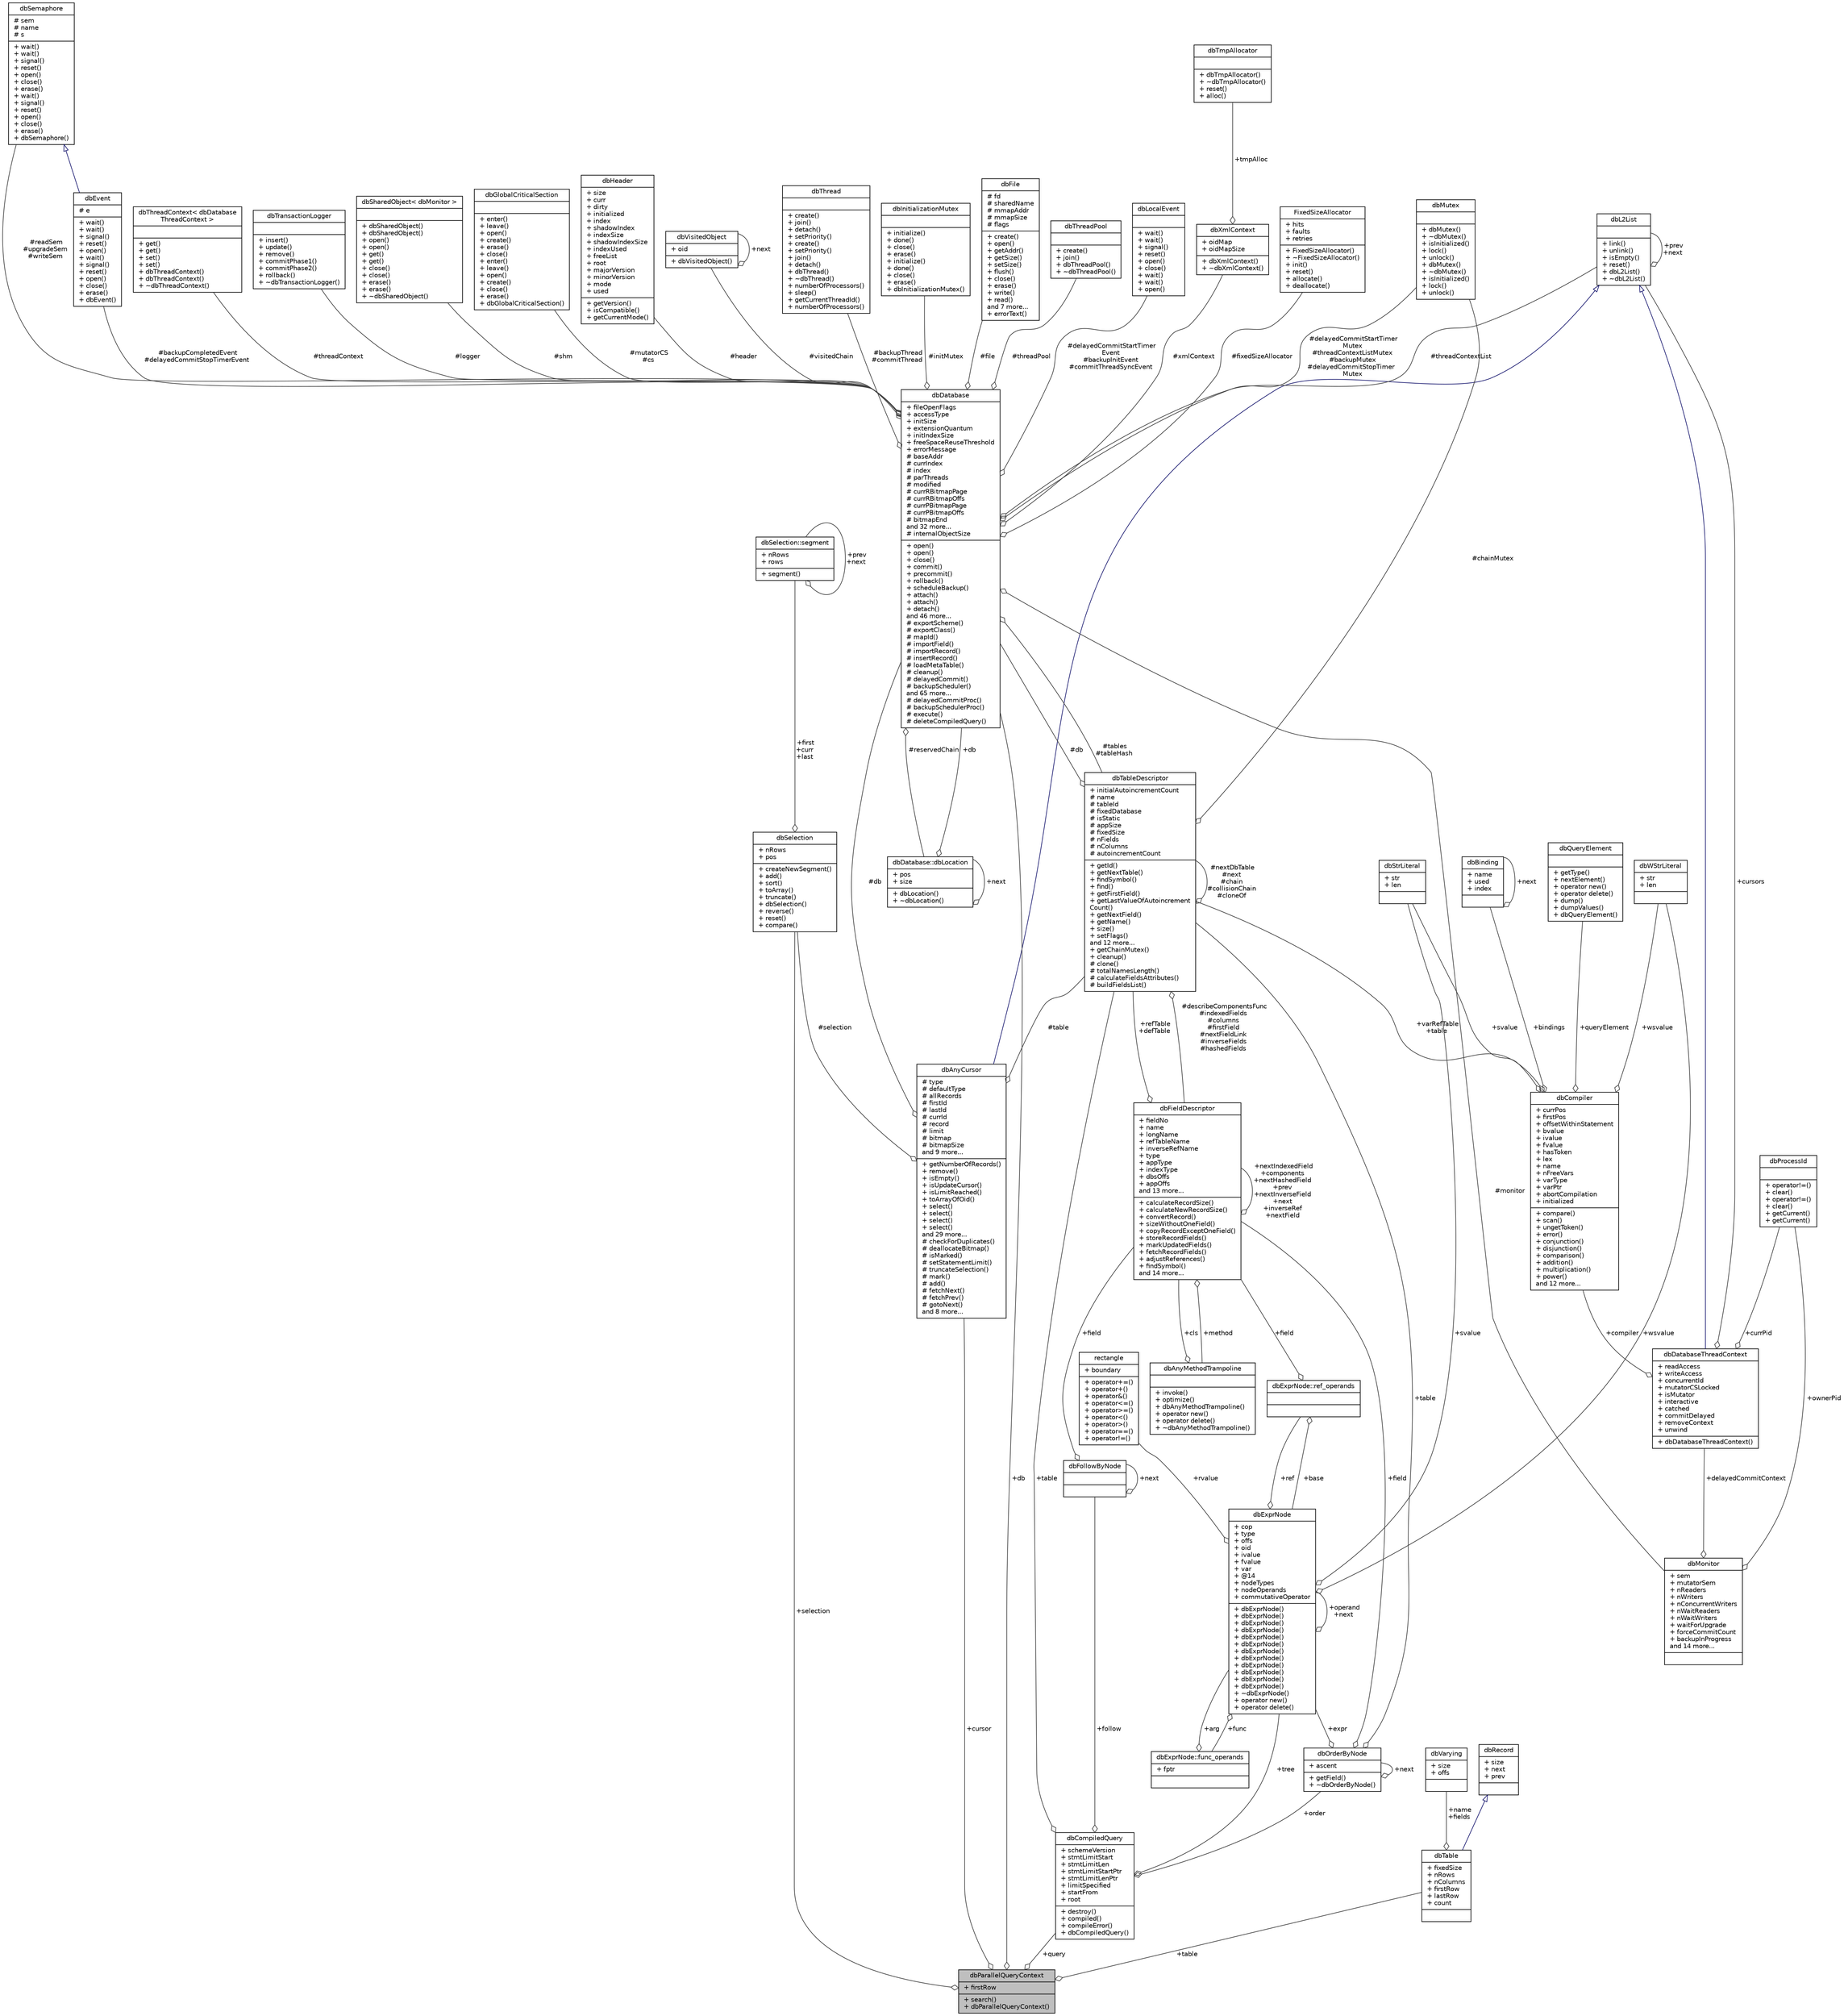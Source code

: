 digraph "dbParallelQueryContext"
{
 // INTERACTIVE_SVG=YES
 // LATEX_PDF_SIZE
  edge [fontname="Helvetica",fontsize="10",labelfontname="Helvetica",labelfontsize="10"];
  node [fontname="Helvetica",fontsize="10",shape=record];
  Node1 [label="{dbParallelQueryContext\n|+ firstRow\l|+ search()\l+ dbParallelQueryContext()\l}",height=0.2,width=0.4,color="black", fillcolor="grey75", style="filled", fontcolor="black",tooltip=" "];
  Node2 -> Node1 [color="grey25",fontsize="10",style="solid",label=" +selection" ,arrowhead="odiamond"];
  Node2 [label="{dbSelection\n|+ nRows\l+ pos\l|+ createNewSegment()\l+ add()\l+ sort()\l+ toArray()\l+ truncate()\l+ dbSelection()\l+ reverse()\l+ reset()\l+ compare()\l}",height=0.2,width=0.4,color="black", fillcolor="white", style="filled",URL="$classdbSelection.html",tooltip=" "];
  Node3 -> Node2 [color="grey25",fontsize="10",style="solid",label=" +first\n+curr\n+last" ,arrowhead="odiamond"];
  Node3 [label="{dbSelection::segment\n|+ nRows\l+ rows\l|+ segment()\l}",height=0.2,width=0.4,color="black", fillcolor="white", style="filled",URL="$classdbSelection_1_1segment.html",tooltip=" "];
  Node3 -> Node3 [color="grey25",fontsize="10",style="solid",label=" +prev\n+next" ,arrowhead="odiamond"];
  Node4 -> Node1 [color="grey25",fontsize="10",style="solid",label=" +cursor" ,arrowhead="odiamond"];
  Node4 [label="{dbAnyCursor\n|# type\l# defaultType\l# allRecords\l# firstId\l# lastId\l# currId\l# record\l# limit\l# bitmap\l# bitmapSize\land 9 more...\l|+ getNumberOfRecords()\l+ remove()\l+ isEmpty()\l+ isUpdateCursor()\l+ isLimitReached()\l+ toArrayOfOid()\l+ select()\l+ select()\l+ select()\l+ select()\land 29 more...\l# checkForDuplicates()\l# deallocateBitmap()\l# isMarked()\l# setStatementLimit()\l# truncateSelection()\l# mark()\l# add()\l# fetchNext()\l# fetchPrev()\l# gotoNext()\land 8 more...\l}",height=0.2,width=0.4,color="black", fillcolor="white", style="filled",URL="$classdbAnyCursor.html",tooltip=" "];
  Node5 -> Node4 [dir="back",color="midnightblue",fontsize="10",style="solid",arrowtail="onormal"];
  Node5 [label="{dbL2List\n||+ link()\l+ unlink()\l+ isEmpty()\l+ reset()\l+ dbL2List()\l+ ~dbL2List()\l}",height=0.2,width=0.4,color="black", fillcolor="white", style="filled",URL="$classdbL2List.html",tooltip=" "];
  Node5 -> Node5 [color="grey25",fontsize="10",style="solid",label=" +prev\n+next" ,arrowhead="odiamond"];
  Node2 -> Node4 [color="grey25",fontsize="10",style="solid",label=" #selection" ,arrowhead="odiamond"];
  Node6 -> Node4 [color="grey25",fontsize="10",style="solid",label=" #table" ,arrowhead="odiamond"];
  Node6 [label="{dbTableDescriptor\n|+ initialAutoincrementCount\l# name\l# tableId\l# fixedDatabase\l# isStatic\l# appSize\l# fixedSize\l# nFields\l# nColumns\l# autoincrementCount\l|+ getId()\l+ getNextTable()\l+ findSymbol()\l+ find()\l+ getFirstField()\l+ getLastValueOfAutoincrement\lCount()\l+ getNextField()\l+ getName()\l+ size()\l+ setFlags()\land 12 more...\l+ getChainMutex()\l+ cleanup()\l# clone()\l# totalNamesLength()\l# calculateFieldsAttributes()\l# buildFieldsList()\l}",height=0.2,width=0.4,color="black", fillcolor="white", style="filled",URL="$classdbTableDescriptor.html",tooltip=" "];
  Node7 -> Node6 [color="grey25",fontsize="10",style="solid",label=" #chainMutex" ,arrowhead="odiamond"];
  Node7 [label="{dbMutex\n||+ dbMutex()\l+ ~dbMutex()\l+ isInitialized()\l+ lock()\l+ unlock()\l+ dbMutex()\l+ ~dbMutex()\l+ isInitialized()\l+ lock()\l+ unlock()\l}",height=0.2,width=0.4,color="black", fillcolor="white", style="filled",URL="$classdbMutex.html",tooltip=" "];
  Node6 -> Node6 [color="grey25",fontsize="10",style="solid",label=" #nextDbTable\n#next\n#chain\n#collisionChain\n#cloneOf" ,arrowhead="odiamond"];
  Node8 -> Node6 [color="grey25",fontsize="10",style="solid",label=" #db" ,arrowhead="odiamond"];
  Node8 [label="{dbDatabase\n|+ fileOpenFlags\l+ accessType\l+ initSize\l+ extensionQuantum\l+ initIndexSize\l+ freeSpaceReuseThreshold\l+ errorMessage\l# baseAddr\l# currIndex\l# index\l# parThreads\l# modified\l# currRBitmapPage\l# currRBitmapOffs\l# currPBitmapPage\l# currPBitmapOffs\l# bitmapEnd\land 32 more...\l# internalObjectSize\l|+ open()\l+ open()\l+ close()\l+ commit()\l+ precommit()\l+ rollback()\l+ scheduleBackup()\l+ attach()\l+ attach()\l+ detach()\land 46 more...\l# exportScheme()\l# exportClass()\l# mapId()\l# importField()\l# importRecord()\l# insertRecord()\l# loadMetaTable()\l# cleanup()\l# delayedCommit()\l# backupScheduler()\land 65 more...\l# delayedCommitProc()\l# backupSchedulerProc()\l# execute()\l# deleteCompiledQuery()\l}",height=0.2,width=0.4,color="black", fillcolor="white", style="filled",URL="$classdbDatabase.html",tooltip=" "];
  Node9 -> Node8 [color="grey25",fontsize="10",style="solid",label=" #backupCompletedEvent\n#delayedCommitStopTimerEvent" ,arrowhead="odiamond"];
  Node9 [label="{dbEvent\n|# e\l|+ wait()\l+ wait()\l+ signal()\l+ reset()\l+ open()\l+ wait()\l+ signal()\l+ reset()\l+ open()\l+ close()\l+ erase()\l+ dbEvent()\l}",height=0.2,width=0.4,color="black", fillcolor="white", style="filled",URL="$classdbEvent.html",tooltip=" "];
  Node10 -> Node9 [dir="back",color="midnightblue",fontsize="10",style="solid",arrowtail="onormal"];
  Node10 [label="{dbSemaphore\n|# sem\l# name\l# s\l|+ wait()\l+ wait()\l+ signal()\l+ reset()\l+ open()\l+ close()\l+ erase()\l+ wait()\l+ signal()\l+ reset()\l+ open()\l+ close()\l+ erase()\l+ dbSemaphore()\l}",height=0.2,width=0.4,color="black", fillcolor="white", style="filled",URL="$classdbSemaphore.html",tooltip=" "];
  Node11 -> Node8 [color="grey25",fontsize="10",style="solid",label=" #threadContext" ,arrowhead="odiamond"];
  Node11 [label="{dbThreadContext\< dbDatabase\lThreadContext \>\n||+ get()\l+ get()\l+ set()\l+ set()\l+ dbThreadContext()\l+ dbThreadContext()\l+ ~dbThreadContext()\l}",height=0.2,width=0.4,color="black", fillcolor="white", style="filled",URL="$classdbThreadContext.html",tooltip=" "];
  Node12 -> Node8 [color="grey25",fontsize="10",style="solid",label=" #logger" ,arrowhead="odiamond"];
  Node12 [label="{dbTransactionLogger\n||+ insert()\l+ update()\l+ remove()\l+ commitPhase1()\l+ commitPhase2()\l+ rollback()\l+ ~dbTransactionLogger()\l}",height=0.2,width=0.4,color="black", fillcolor="white", style="filled",URL="$classdbTransactionLogger.html",tooltip=" "];
  Node13 -> Node8 [color="grey25",fontsize="10",style="solid",label=" #shm" ,arrowhead="odiamond"];
  Node13 [label="{dbSharedObject\< dbMonitor \>\n||+ dbSharedObject()\l+ dbSharedObject()\l+ open()\l+ open()\l+ get()\l+ get()\l+ close()\l+ close()\l+ erase()\l+ erase()\l+ ~dbSharedObject()\l}",height=0.2,width=0.4,color="black", fillcolor="white", style="filled",URL="$classdbSharedObject.html",tooltip=" "];
  Node7 -> Node8 [color="grey25",fontsize="10",style="solid",label=" #delayedCommitStartTimer\lMutex\n#threadContextListMutex\n#backupMutex\n#delayedCommitStopTimer\lMutex" ,arrowhead="odiamond"];
  Node14 -> Node8 [color="grey25",fontsize="10",style="solid",label=" #mutatorCS\n#cs" ,arrowhead="odiamond"];
  Node14 [label="{dbGlobalCriticalSection\n||+ enter()\l+ leave()\l+ open()\l+ create()\l+ erase()\l+ close()\l+ enter()\l+ leave()\l+ open()\l+ create()\l+ close()\l+ erase()\l+ dbGlobalCriticalSection()\l}",height=0.2,width=0.4,color="black", fillcolor="white", style="filled",URL="$classdbGlobalCriticalSection.html",tooltip=" "];
  Node15 -> Node8 [color="grey25",fontsize="10",style="solid",label=" #header" ,arrowhead="odiamond"];
  Node15 [label="{dbHeader\n|+ size\l+ curr\l+ dirty\l+ initialized\l+ index\l+ shadowIndex\l+ indexSize\l+ shadowIndexSize\l+ indexUsed\l+ freeList\l+ root\l+ majorVersion\l+ minorVersion\l+ mode\l+ used\l|+ getVersion()\l+ isCompatible()\l+ getCurrentMode()\l}",height=0.2,width=0.4,color="black", fillcolor="white", style="filled",URL="$classdbHeader.html",tooltip=" "];
  Node5 -> Node8 [color="grey25",fontsize="10",style="solid",label=" #threadContextList" ,arrowhead="odiamond"];
  Node16 -> Node8 [color="grey25",fontsize="10",style="solid",label=" #visitedChain" ,arrowhead="odiamond"];
  Node16 [label="{dbVisitedObject\n|+ oid\l|+ dbVisitedObject()\l}",height=0.2,width=0.4,color="black", fillcolor="white", style="filled",URL="$classdbVisitedObject.html",tooltip=" "];
  Node16 -> Node16 [color="grey25",fontsize="10",style="solid",label=" +next" ,arrowhead="odiamond"];
  Node6 -> Node8 [color="grey25",fontsize="10",style="solid",label=" #tables\n#tableHash" ,arrowhead="odiamond"];
  Node10 -> Node8 [color="grey25",fontsize="10",style="solid",label=" #readSem\n#upgradeSem\n#writeSem" ,arrowhead="odiamond"];
  Node17 -> Node8 [color="grey25",fontsize="10",style="solid",label=" #backupThread\n#commitThread" ,arrowhead="odiamond"];
  Node17 [label="{dbThread\n||+ create()\l+ join()\l+ detach()\l+ setPriority()\l+ create()\l+ setPriority()\l+ join()\l+ detach()\l+ dbThread()\l+ ~dbThread()\l+ numberOfProcessors()\l+ sleep()\l+ getCurrentThreadId()\l+ numberOfProcessors()\l}",height=0.2,width=0.4,color="black", fillcolor="white", style="filled",URL="$classdbThread.html",tooltip=" "];
  Node18 -> Node8 [color="grey25",fontsize="10",style="solid",label=" #initMutex" ,arrowhead="odiamond"];
  Node18 [label="{dbInitializationMutex\n||+ initialize()\l+ done()\l+ close()\l+ erase()\l+ initialize()\l+ done()\l+ close()\l+ erase()\l+ dbInitializationMutex()\l}",height=0.2,width=0.4,color="black", fillcolor="white", style="filled",URL="$classdbInitializationMutex.html",tooltip=" "];
  Node19 -> Node8 [color="grey25",fontsize="10",style="solid",label=" #reservedChain" ,arrowhead="odiamond"];
  Node19 [label="{dbDatabase::dbLocation\n|+ pos\l+ size\l|+ dbLocation()\l+ ~dbLocation()\l}",height=0.2,width=0.4,color="black", fillcolor="white", style="filled",URL="$structdbDatabase_1_1dbLocation.html",tooltip=" "];
  Node19 -> Node19 [color="grey25",fontsize="10",style="solid",label=" +next" ,arrowhead="odiamond"];
  Node8 -> Node19 [color="grey25",fontsize="10",style="solid",label=" +db" ,arrowhead="odiamond"];
  Node20 -> Node8 [color="grey25",fontsize="10",style="solid",label=" #file" ,arrowhead="odiamond"];
  Node20 [label="{dbFile\n|# fd\l# sharedName\l# mmapAddr\l# mmapSize\l# flags\l|+ create()\l+ open()\l+ getAddr()\l+ getSize()\l+ setSize()\l+ flush()\l+ close()\l+ erase()\l+ write()\l+ read()\land 7 more...\l+ errorText()\l}",height=0.2,width=0.4,color="black", fillcolor="white", style="filled",URL="$classdbFile.html",tooltip=" "];
  Node21 -> Node8 [color="grey25",fontsize="10",style="solid",label=" #threadPool" ,arrowhead="odiamond"];
  Node21 [label="{dbThreadPool\n||+ create()\l+ join()\l+ dbThreadPool()\l+ ~dbThreadPool()\l}",height=0.2,width=0.4,color="black", fillcolor="white", style="filled",URL="$classdbThreadPool.html",tooltip=" "];
  Node22 -> Node8 [color="grey25",fontsize="10",style="solid",label=" #delayedCommitStartTimer\lEvent\n#backupInitEvent\n#commitThreadSyncEvent" ,arrowhead="odiamond"];
  Node22 [label="{dbLocalEvent\n||+ wait()\l+ wait()\l+ signal()\l+ reset()\l+ open()\l+ close()\l+ wait()\l+ wait()\l+ open()\l}",height=0.2,width=0.4,color="black", fillcolor="white", style="filled",URL="$classdbLocalEvent.html",tooltip=" "];
  Node23 -> Node8 [color="grey25",fontsize="10",style="solid",label=" #xmlContext" ,arrowhead="odiamond"];
  Node23 [label="{dbXmlContext\n|+ oidMap\l+ oidMapSize\l|+ dbXmlContext()\l+ ~dbXmlContext()\l}",height=0.2,width=0.4,color="black", fillcolor="white", style="filled",URL="$classdbXmlContext.html",tooltip=" "];
  Node24 -> Node23 [color="grey25",fontsize="10",style="solid",label=" +tmpAlloc" ,arrowhead="odiamond"];
  Node24 [label="{dbTmpAllocator\n||+ dbTmpAllocator()\l+ ~dbTmpAllocator()\l+ reset()\l+ alloc()\l}",height=0.2,width=0.4,color="black", fillcolor="white", style="filled",URL="$classdbTmpAllocator.html",tooltip=" "];
  Node25 -> Node8 [color="grey25",fontsize="10",style="solid",label=" #fixedSizeAllocator" ,arrowhead="odiamond"];
  Node25 [label="{FixedSizeAllocator\n|+ hits\l+ faults\l+ retries\l|+ FixedSizeAllocator()\l+ ~FixedSizeAllocator()\l+ init()\l+ reset()\l+ allocate()\l+ deallocate()\l}",height=0.2,width=0.4,color="black", fillcolor="white", style="filled",URL="$classFixedSizeAllocator.html",tooltip=" "];
  Node26 -> Node8 [color="grey25",fontsize="10",style="solid",label=" #monitor" ,arrowhead="odiamond"];
  Node26 [label="{dbMonitor\n|+ sem\l+ mutatorSem\l+ nReaders\l+ nWriters\l+ nConcurrentWriters\l+ nWaitReaders\l+ nWaitWriters\l+ waitForUpgrade\l+ forceCommitCount\l+ backupInProgress\land 14 more...\l|}",height=0.2,width=0.4,color="black", fillcolor="white", style="filled",URL="$classdbMonitor.html",tooltip=" "];
  Node27 -> Node26 [color="grey25",fontsize="10",style="solid",label=" +delayedCommitContext" ,arrowhead="odiamond"];
  Node27 [label="{dbDatabaseThreadContext\n|+ readAccess\l+ writeAccess\l+ concurrentId\l+ mutatorCSLocked\l+ isMutator\l+ interactive\l+ catched\l+ commitDelayed\l+ removeContext\l+ unwind\l|+ dbDatabaseThreadContext()\l}",height=0.2,width=0.4,color="black", fillcolor="white", style="filled",URL="$classdbDatabaseThreadContext.html",tooltip=" "];
  Node5 -> Node27 [dir="back",color="midnightblue",fontsize="10",style="solid",arrowtail="onormal"];
  Node5 -> Node27 [color="grey25",fontsize="10",style="solid",label=" +cursors" ,arrowhead="odiamond"];
  Node28 -> Node27 [color="grey25",fontsize="10",style="solid",label=" +compiler" ,arrowhead="odiamond"];
  Node28 [label="{dbCompiler\n|+ currPos\l+ firstPos\l+ offsetWithinStatement\l+ bvalue\l+ ivalue\l+ fvalue\l+ hasToken\l+ lex\l+ name\l+ nFreeVars\l+ varType\l+ varPtr\l+ abortCompilation\l+ initialized\l|+ compare()\l+ scan()\l+ ungetToken()\l+ error()\l+ conjunction()\l+ disjunction()\l+ comparison()\l+ addition()\l+ multiplication()\l+ power()\land 12 more...\l}",height=0.2,width=0.4,color="black", fillcolor="white", style="filled",URL="$classdbCompiler.html",tooltip=" "];
  Node29 -> Node28 [color="grey25",fontsize="10",style="solid",label=" +svalue" ,arrowhead="odiamond"];
  Node29 [label="{dbStrLiteral\n|+ str\l+ len\l|}",height=0.2,width=0.4,color="black", fillcolor="white", style="filled",URL="$structdbStrLiteral.html",tooltip=" "];
  Node6 -> Node28 [color="grey25",fontsize="10",style="solid",label=" +varRefTable\n+table" ,arrowhead="odiamond"];
  Node30 -> Node28 [color="grey25",fontsize="10",style="solid",label=" +wsvalue" ,arrowhead="odiamond"];
  Node30 [label="{dbWStrLiteral\n|+ str\l+ len\l|}",height=0.2,width=0.4,color="black", fillcolor="white", style="filled",URL="$structdbWStrLiteral.html",tooltip=" "];
  Node31 -> Node28 [color="grey25",fontsize="10",style="solid",label=" +bindings" ,arrowhead="odiamond"];
  Node31 [label="{dbBinding\n|+ name\l+ used\l+ index\l|}",height=0.2,width=0.4,color="black", fillcolor="white", style="filled",URL="$classdbBinding.html",tooltip=" "];
  Node31 -> Node31 [color="grey25",fontsize="10",style="solid",label=" +next" ,arrowhead="odiamond"];
  Node32 -> Node28 [color="grey25",fontsize="10",style="solid",label=" +queryElement" ,arrowhead="odiamond"];
  Node32 [label="{dbQueryElement\n||+ getType()\l+ nextElement()\l+ operator new()\l+ operator delete()\l+ dump()\l+ dumpValues()\l+ dbQueryElement()\l}",height=0.2,width=0.4,color="black", fillcolor="white", style="filled",URL="$classdbQueryElement.html",tooltip=" "];
  Node33 -> Node27 [color="grey25",fontsize="10",style="solid",label=" +currPid" ,arrowhead="odiamond"];
  Node33 [label="{dbProcessId\n||+ operator!=()\l+ clear()\l+ operator!=()\l+ clear()\l+ getCurrent()\l+ getCurrent()\l}",height=0.2,width=0.4,color="black", fillcolor="white", style="filled",URL="$classdbProcessId.html",tooltip=" "];
  Node33 -> Node26 [color="grey25",fontsize="10",style="solid",label=" +ownerPid" ,arrowhead="odiamond"];
  Node34 -> Node6 [color="grey25",fontsize="10",style="solid",label=" #describeComponentsFunc\n#indexedFields\n#columns\n#firstField\n#nextFieldLink\n#inverseFields\n#hashedFields" ,arrowhead="odiamond"];
  Node34 [label="{dbFieldDescriptor\n|+ fieldNo\l+ name\l+ longName\l+ refTableName\l+ inverseRefName\l+ type\l+ appType\l+ indexType\l+ dbsOffs\l+ appOffs\land 13 more...\l|+ calculateRecordSize()\l+ calculateNewRecordSize()\l+ convertRecord()\l+ sizeWithoutOneField()\l+ copyRecordExceptOneField()\l+ storeRecordFields()\l+ markUpdatedFields()\l+ fetchRecordFields()\l+ adjustReferences()\l+ findSymbol()\land 14 more...\l}",height=0.2,width=0.4,color="black", fillcolor="white", style="filled",URL="$classdbFieldDescriptor.html",tooltip=" "];
  Node35 -> Node34 [color="grey25",fontsize="10",style="solid",label=" +method" ,arrowhead="odiamond"];
  Node35 [label="{dbAnyMethodTrampoline\n||+ invoke()\l+ optimize()\l+ dbAnyMethodTrampoline()\l+ operator new()\l+ operator delete()\l+ ~dbAnyMethodTrampoline()\l}",height=0.2,width=0.4,color="black", fillcolor="white", style="filled",URL="$classdbAnyMethodTrampoline.html",tooltip=" "];
  Node34 -> Node35 [color="grey25",fontsize="10",style="solid",label=" +cls" ,arrowhead="odiamond"];
  Node6 -> Node34 [color="grey25",fontsize="10",style="solid",label=" +refTable\n+defTable" ,arrowhead="odiamond"];
  Node34 -> Node34 [color="grey25",fontsize="10",style="solid",label=" +nextIndexedField\n+components\n+nextHashedField\n+prev\n+nextInverseField\n+next\n+inverseRef\n+nextField" ,arrowhead="odiamond"];
  Node8 -> Node4 [color="grey25",fontsize="10",style="solid",label=" #db" ,arrowhead="odiamond"];
  Node36 -> Node1 [color="grey25",fontsize="10",style="solid",label=" +query" ,arrowhead="odiamond"];
  Node36 [label="{dbCompiledQuery\n|+ schemeVersion\l+ stmtLimitStart\l+ stmtLimitLen\l+ stmtLimitStartPtr\l+ stmtLimitLenPtr\l+ limitSpecified\l+ startFrom\l+ root\l|+ destroy()\l+ compiled()\l+ compileError()\l+ dbCompiledQuery()\l}",height=0.2,width=0.4,color="black", fillcolor="white", style="filled",URL="$classdbCompiledQuery.html",tooltip=" "];
  Node37 -> Node36 [color="grey25",fontsize="10",style="solid",label=" +order" ,arrowhead="odiamond"];
  Node37 [label="{dbOrderByNode\n|+ ascent\l|+ getField()\l+ ~dbOrderByNode()\l}",height=0.2,width=0.4,color="black", fillcolor="white", style="filled",URL="$classdbOrderByNode.html",tooltip=" "];
  Node37 -> Node37 [color="grey25",fontsize="10",style="solid",label=" +next" ,arrowhead="odiamond"];
  Node6 -> Node37 [color="grey25",fontsize="10",style="solid",label=" +table" ,arrowhead="odiamond"];
  Node38 -> Node37 [color="grey25",fontsize="10",style="solid",label=" +expr" ,arrowhead="odiamond"];
  Node38 [label="{dbExprNode\n|+ cop\l+ type\l+ offs\l+ oid\l+ ivalue\l+ fvalue\l+ var\l+ @14\l+ nodeTypes\l+ nodeOperands\l+ commutativeOperator\l|+ dbExprNode()\l+ dbExprNode()\l+ dbExprNode()\l+ dbExprNode()\l+ dbExprNode()\l+ dbExprNode()\l+ dbExprNode()\l+ dbExprNode()\l+ dbExprNode()\l+ dbExprNode()\l+ dbExprNode()\l+ dbExprNode()\l+ ~dbExprNode()\l+ operator new()\l+ operator delete()\l}",height=0.2,width=0.4,color="black", fillcolor="white", style="filled",URL="$classdbExprNode.html",tooltip=" "];
  Node29 -> Node38 [color="grey25",fontsize="10",style="solid",label=" +svalue" ,arrowhead="odiamond"];
  Node39 -> Node38 [color="grey25",fontsize="10",style="solid",label=" +func" ,arrowhead="odiamond"];
  Node39 [label="{dbExprNode::func_operands\n|+ fptr\l|}",height=0.2,width=0.4,color="black", fillcolor="white", style="filled",URL="$structdbExprNode_1_1func__operands.html",tooltip=" "];
  Node38 -> Node39 [color="grey25",fontsize="10",style="solid",label=" +arg" ,arrowhead="odiamond"];
  Node40 -> Node38 [color="grey25",fontsize="10",style="solid",label=" +ref" ,arrowhead="odiamond"];
  Node40 [label="{dbExprNode::ref_operands\n||}",height=0.2,width=0.4,color="black", fillcolor="white", style="filled",URL="$structdbExprNode_1_1ref__operands.html",tooltip=" "];
  Node38 -> Node40 [color="grey25",fontsize="10",style="solid",label=" +base" ,arrowhead="odiamond"];
  Node34 -> Node40 [color="grey25",fontsize="10",style="solid",label=" +field" ,arrowhead="odiamond"];
  Node41 -> Node38 [color="grey25",fontsize="10",style="solid",label=" +rvalue" ,arrowhead="odiamond"];
  Node41 [label="{rectangle\n|+ boundary\l|+ operator+=()\l+ operator+()\l+ operator&()\l+ operator\<=()\l+ operator\>=()\l+ operator\<()\l+ operator\>()\l+ operator==()\l+ operator!=()\l}",height=0.2,width=0.4,color="black", fillcolor="white", style="filled",URL="$classrectangle.html",tooltip=" "];
  Node30 -> Node38 [color="grey25",fontsize="10",style="solid",label=" +wsvalue" ,arrowhead="odiamond"];
  Node38 -> Node38 [color="grey25",fontsize="10",style="solid",label=" +operand\n+next" ,arrowhead="odiamond"];
  Node34 -> Node37 [color="grey25",fontsize="10",style="solid",label=" +field" ,arrowhead="odiamond"];
  Node6 -> Node36 [color="grey25",fontsize="10",style="solid",label=" +table" ,arrowhead="odiamond"];
  Node42 -> Node36 [color="grey25",fontsize="10",style="solid",label=" +follow" ,arrowhead="odiamond"];
  Node42 [label="{dbFollowByNode\n||}",height=0.2,width=0.4,color="black", fillcolor="white", style="filled",URL="$classdbFollowByNode.html",tooltip=" "];
  Node42 -> Node42 [color="grey25",fontsize="10",style="solid",label=" +next" ,arrowhead="odiamond"];
  Node34 -> Node42 [color="grey25",fontsize="10",style="solid",label=" +field" ,arrowhead="odiamond"];
  Node38 -> Node36 [color="grey25",fontsize="10",style="solid",label=" +tree" ,arrowhead="odiamond"];
  Node8 -> Node1 [color="grey25",fontsize="10",style="solid",label=" +db" ,arrowhead="odiamond"];
  Node43 -> Node1 [color="grey25",fontsize="10",style="solid",label=" +table" ,arrowhead="odiamond"];
  Node43 [label="{dbTable\n|+ fixedSize\l+ nRows\l+ nColumns\l+ firstRow\l+ lastRow\l+ count\l|}",height=0.2,width=0.4,color="black", fillcolor="white", style="filled",URL="$classdbTable.html",tooltip=" "];
  Node44 -> Node43 [dir="back",color="midnightblue",fontsize="10",style="solid",arrowtail="onormal"];
  Node44 [label="{dbRecord\n|+ size\l+ next\l+ prev\l|}",height=0.2,width=0.4,color="black", fillcolor="white", style="filled",URL="$classdbRecord.html",tooltip=" "];
  Node45 -> Node43 [color="grey25",fontsize="10",style="solid",label=" +name\n+fields" ,arrowhead="odiamond"];
  Node45 [label="{dbVarying\n|+ size\l+ offs\l|}",height=0.2,width=0.4,color="black", fillcolor="white", style="filled",URL="$structdbVarying.html",tooltip=" "];
}

